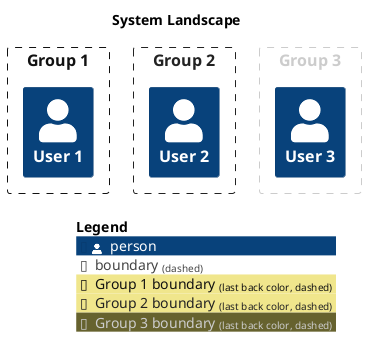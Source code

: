 @startuml
set separator none
title System Landscape

top to bottom direction

!include <C4/C4>
!include <C4/C4_Context>

AddBoundaryTag("Group 1", $borderColor="#111111", $fontColor="#111111", $borderStyle="dashed")
Boundary(group_1, "Group 1", $tags="Group 1") {
  Person(User1, "User 1", $descr="", $tags="", $link="")
}

AddBoundaryTag("Group 2", $borderColor="#222222", $fontColor="#222222", $borderStyle="dashed")
Boundary(group_2, "Group 2", $tags="Group 2") {
  Person(User2, "User 2", $descr="", $tags="", $link="")
}

AddBoundaryTag("Group 3", $borderColor="#cccccc", $fontColor="#cccccc", $borderStyle="dashed")
Boundary(group_3, "Group 3", $tags="Group 3") {
  Person(User3, "User 3", $descr="", $tags="", $link="")
}



SHOW_LEGEND(true)
@enduml